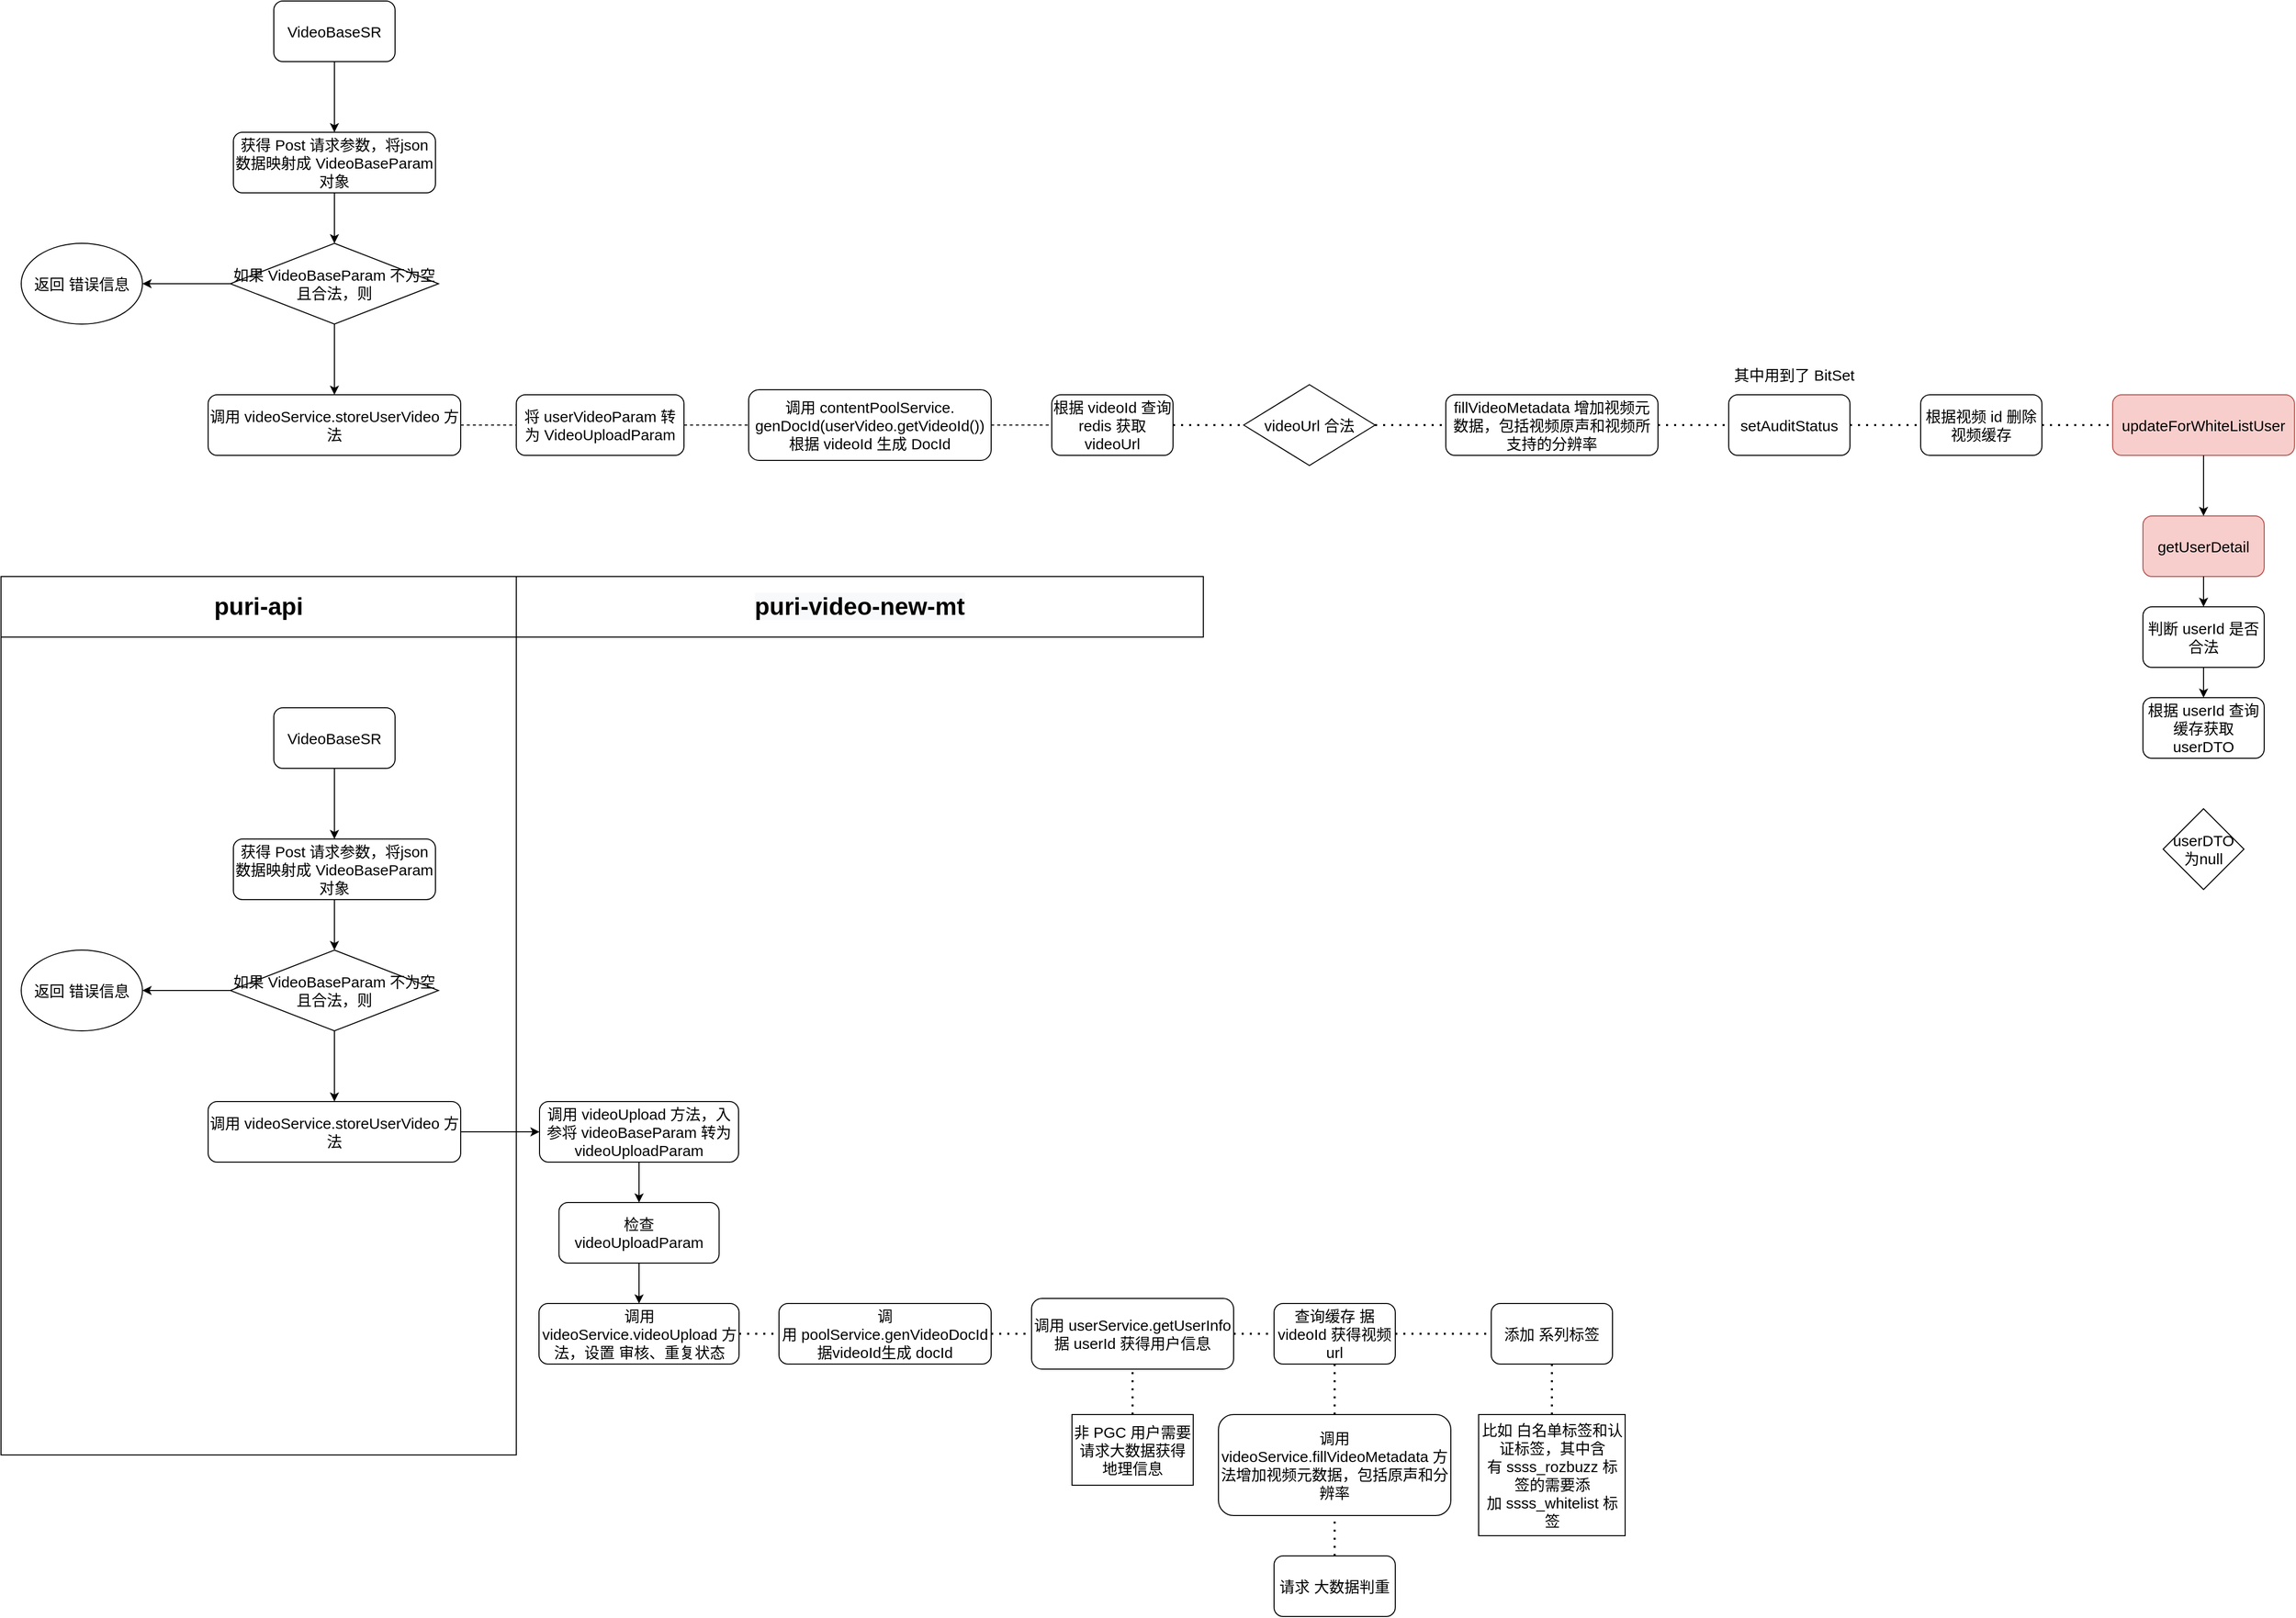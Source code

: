 <mxfile version="14.9.6" type="github">
  <diagram id="a6OnzV1Ndyk_DHkABWHQ" name="第 1 页">
    <mxGraphModel dx="1865" dy="652" grid="1" gridSize="10" guides="1" tooltips="1" connect="1" arrows="1" fold="1" page="1" pageScale="1" pageWidth="827" pageHeight="1169" math="0" shadow="0">
      <root>
        <mxCell id="0" />
        <mxCell id="1" parent="0" />
        <mxCell id="Qp-zmMEZd6aNc9Hle5iR-2" value="" style="rounded=0;whiteSpace=wrap;html=1;fontSize=15;" vertex="1" parent="1">
          <mxGeometry x="-120" y="690" width="510" height="810" as="geometry" />
        </mxCell>
        <mxCell id="ii8zYGcmFe8xObhYAkSk-1" value="VideoBaseSR" style="rounded=1;whiteSpace=wrap;html=1;fontSize=15;" parent="1" vertex="1">
          <mxGeometry x="150" y="60" width="120" height="60" as="geometry" />
        </mxCell>
        <mxCell id="ii8zYGcmFe8xObhYAkSk-2" value="获得 Post 请求参数，将json数据映射成&amp;nbsp;VideoBaseParam 对象" style="rounded=1;whiteSpace=wrap;html=1;fontSize=15;" parent="1" vertex="1">
          <mxGeometry x="110" y="190" width="200" height="60" as="geometry" />
        </mxCell>
        <mxCell id="ii8zYGcmFe8xObhYAkSk-4" value="调用&amp;nbsp;videoService.storeUserVideo 方法" style="rounded=1;whiteSpace=wrap;html=1;fontSize=15;" parent="1" vertex="1">
          <mxGeometry x="85" y="450" width="250" height="60" as="geometry" />
        </mxCell>
        <mxCell id="ii8zYGcmFe8xObhYAkSk-5" value="&lt;span&gt;如果&amp;nbsp;VideoBaseParam 不为空且合法，则&lt;/span&gt;" style="rhombus;whiteSpace=wrap;html=1;fontSize=15;" parent="1" vertex="1">
          <mxGeometry x="107" y="300" width="206" height="80" as="geometry" />
        </mxCell>
        <mxCell id="ii8zYGcmFe8xObhYAkSk-6" value="" style="endArrow=classic;html=1;fontSize=15;exitX=0.5;exitY=1;exitDx=0;exitDy=0;entryX=0.5;entryY=0;entryDx=0;entryDy=0;" parent="1" source="ii8zYGcmFe8xObhYAkSk-1" target="ii8zYGcmFe8xObhYAkSk-2" edge="1">
          <mxGeometry width="50" height="50" relative="1" as="geometry">
            <mxPoint x="230" y="170" as="sourcePoint" />
            <mxPoint x="460" y="100" as="targetPoint" />
          </mxGeometry>
        </mxCell>
        <mxCell id="ii8zYGcmFe8xObhYAkSk-7" value="" style="endArrow=classic;html=1;fontSize=15;exitX=0.5;exitY=1;exitDx=0;exitDy=0;entryX=0.5;entryY=0;entryDx=0;entryDy=0;" parent="1" source="ii8zYGcmFe8xObhYAkSk-2" target="ii8zYGcmFe8xObhYAkSk-5" edge="1">
          <mxGeometry width="50" height="50" relative="1" as="geometry">
            <mxPoint x="500" y="350" as="sourcePoint" />
            <mxPoint x="550" y="300" as="targetPoint" />
          </mxGeometry>
        </mxCell>
        <mxCell id="ii8zYGcmFe8xObhYAkSk-8" value="" style="endArrow=classic;html=1;fontSize=15;exitX=0.5;exitY=1;exitDx=0;exitDy=0;entryX=0.5;entryY=0;entryDx=0;entryDy=0;" parent="1" source="ii8zYGcmFe8xObhYAkSk-5" target="ii8zYGcmFe8xObhYAkSk-4" edge="1">
          <mxGeometry width="50" height="50" relative="1" as="geometry">
            <mxPoint x="320" y="410" as="sourcePoint" />
            <mxPoint x="370" y="360" as="targetPoint" />
          </mxGeometry>
        </mxCell>
        <mxCell id="ii8zYGcmFe8xObhYAkSk-9" value="" style="endArrow=classic;html=1;fontSize=15;exitX=0;exitY=0.5;exitDx=0;exitDy=0;" parent="1" source="ii8zYGcmFe8xObhYAkSk-5" edge="1">
          <mxGeometry width="50" height="50" relative="1" as="geometry">
            <mxPoint x="420" y="300" as="sourcePoint" />
            <mxPoint x="20" y="340" as="targetPoint" />
          </mxGeometry>
        </mxCell>
        <mxCell id="ii8zYGcmFe8xObhYAkSk-11" value="返回 错误信息" style="ellipse;whiteSpace=wrap;html=1;fontSize=15;" parent="1" vertex="1">
          <mxGeometry x="-100" y="300" width="120" height="80" as="geometry" />
        </mxCell>
        <mxCell id="ii8zYGcmFe8xObhYAkSk-12" value="将&amp;nbsp;userVideoParam 转为&amp;nbsp;VideoUploadParam" style="rounded=1;whiteSpace=wrap;html=1;fontSize=15;" parent="1" vertex="1">
          <mxGeometry x="390" y="450" width="166" height="60" as="geometry" />
        </mxCell>
        <mxCell id="ii8zYGcmFe8xObhYAkSk-14" value="调用&amp;nbsp;contentPoolService.&lt;br&gt;genDocId(userVideo.getVideoId())根据 videoId 生成 DocId" style="rounded=1;whiteSpace=wrap;html=1;fontSize=15;" parent="1" vertex="1">
          <mxGeometry x="620" y="445" width="240" height="70" as="geometry" />
        </mxCell>
        <mxCell id="ii8zYGcmFe8xObhYAkSk-15" value="根据 videoId 查询redis 获取 videoUrl" style="rounded=1;whiteSpace=wrap;html=1;fontSize=15;" parent="1" vertex="1">
          <mxGeometry x="920" y="450" width="120" height="60" as="geometry" />
        </mxCell>
        <mxCell id="ii8zYGcmFe8xObhYAkSk-16" value="videoUrl 合法" style="rhombus;whiteSpace=wrap;html=1;fontSize=15;" parent="1" vertex="1">
          <mxGeometry x="1110" y="440" width="130" height="80" as="geometry" />
        </mxCell>
        <mxCell id="ii8zYGcmFe8xObhYAkSk-17" value="" style="endArrow=none;dashed=1;html=1;fontSize=15;exitX=1;exitY=0.5;exitDx=0;exitDy=0;entryX=0;entryY=0.5;entryDx=0;entryDy=0;" parent="1" source="ii8zYGcmFe8xObhYAkSk-4" target="ii8zYGcmFe8xObhYAkSk-12" edge="1">
          <mxGeometry width="50" height="50" relative="1" as="geometry">
            <mxPoint x="320" y="610" as="sourcePoint" />
            <mxPoint x="370" y="560" as="targetPoint" />
          </mxGeometry>
        </mxCell>
        <mxCell id="ii8zYGcmFe8xObhYAkSk-18" value="" style="endArrow=none;dashed=1;html=1;fontSize=15;exitX=1;exitY=0.5;exitDx=0;exitDy=0;entryX=0;entryY=0.5;entryDx=0;entryDy=0;" parent="1" source="ii8zYGcmFe8xObhYAkSk-12" target="ii8zYGcmFe8xObhYAkSk-14" edge="1">
          <mxGeometry width="50" height="50" relative="1" as="geometry">
            <mxPoint x="570" y="410" as="sourcePoint" />
            <mxPoint x="620" y="360" as="targetPoint" />
          </mxGeometry>
        </mxCell>
        <mxCell id="ii8zYGcmFe8xObhYAkSk-19" value="" style="endArrow=none;dashed=1;html=1;fontSize=15;exitX=1;exitY=0.5;exitDx=0;exitDy=0;entryX=0;entryY=0.5;entryDx=0;entryDy=0;" parent="1" source="ii8zYGcmFe8xObhYAkSk-14" target="ii8zYGcmFe8xObhYAkSk-15" edge="1">
          <mxGeometry width="50" height="50" relative="1" as="geometry">
            <mxPoint x="880" y="430" as="sourcePoint" />
            <mxPoint x="930" y="380" as="targetPoint" />
          </mxGeometry>
        </mxCell>
        <mxCell id="ii8zYGcmFe8xObhYAkSk-20" value="" style="endArrow=none;dashed=1;html=1;dashPattern=1 3;strokeWidth=2;fontSize=15;exitX=1;exitY=0.5;exitDx=0;exitDy=0;entryX=0;entryY=0.5;entryDx=0;entryDy=0;" parent="1" source="ii8zYGcmFe8xObhYAkSk-15" target="ii8zYGcmFe8xObhYAkSk-16" edge="1">
          <mxGeometry width="50" height="50" relative="1" as="geometry">
            <mxPoint x="1040" y="440" as="sourcePoint" />
            <mxPoint x="1090" y="390" as="targetPoint" />
          </mxGeometry>
        </mxCell>
        <mxCell id="ii8zYGcmFe8xObhYAkSk-21" value="fillVideoMetadata 增加视频元数据，包括视频原声和视频所支持的分辨率" style="rounded=1;whiteSpace=wrap;html=1;fontSize=15;" parent="1" vertex="1">
          <mxGeometry x="1310" y="450" width="210" height="60" as="geometry" />
        </mxCell>
        <mxCell id="ii8zYGcmFe8xObhYAkSk-22" value="setAuditStatus" style="rounded=1;whiteSpace=wrap;html=1;fontSize=15;" parent="1" vertex="1">
          <mxGeometry x="1590" y="450" width="120" height="60" as="geometry" />
        </mxCell>
        <mxCell id="ii8zYGcmFe8xObhYAkSk-23" value="其中用到了 BitSet" style="text;html=1;strokeColor=none;fillColor=none;align=center;verticalAlign=middle;whiteSpace=wrap;rounded=0;fontSize=15;" parent="1" vertex="1">
          <mxGeometry x="1590" y="420" width="130" height="20" as="geometry" />
        </mxCell>
        <mxCell id="ii8zYGcmFe8xObhYAkSk-25" value="根据视频 id 删除视频缓存" style="rounded=1;whiteSpace=wrap;html=1;fontSize=15;" parent="1" vertex="1">
          <mxGeometry x="1780" y="450" width="120" height="60" as="geometry" />
        </mxCell>
        <mxCell id="ii8zYGcmFe8xObhYAkSk-26" value="updateForWhiteListUser" style="rounded=1;whiteSpace=wrap;html=1;fontSize=15;fillColor=#f8cecc;strokeColor=#b85450;" parent="1" vertex="1">
          <mxGeometry x="1970" y="450" width="180" height="60" as="geometry" />
        </mxCell>
        <mxCell id="ii8zYGcmFe8xObhYAkSk-29" value="getUserDetail" style="rounded=1;whiteSpace=wrap;html=1;fontSize=15;fillColor=#f8cecc;strokeColor=#b85450;" parent="1" vertex="1">
          <mxGeometry x="2000" y="570" width="120" height="60" as="geometry" />
        </mxCell>
        <mxCell id="ii8zYGcmFe8xObhYAkSk-30" value="判断 userId 是否合法" style="rounded=1;whiteSpace=wrap;html=1;fontSize=15;" parent="1" vertex="1">
          <mxGeometry x="2000" y="660" width="120" height="60" as="geometry" />
        </mxCell>
        <mxCell id="ii8zYGcmFe8xObhYAkSk-31" value="根据 userId 查询缓存获取 userDTO" style="rounded=1;whiteSpace=wrap;html=1;fontSize=15;" parent="1" vertex="1">
          <mxGeometry x="2000" y="750" width="120" height="60" as="geometry" />
        </mxCell>
        <mxCell id="ii8zYGcmFe8xObhYAkSk-32" value="" style="endArrow=none;dashed=1;html=1;dashPattern=1 3;strokeWidth=2;fontSize=15;exitX=1;exitY=0.5;exitDx=0;exitDy=0;entryX=0;entryY=0.5;entryDx=0;entryDy=0;" parent="1" source="ii8zYGcmFe8xObhYAkSk-22" target="ii8zYGcmFe8xObhYAkSk-25" edge="1">
          <mxGeometry width="50" height="50" relative="1" as="geometry">
            <mxPoint x="1740" y="610" as="sourcePoint" />
            <mxPoint x="1790" y="560" as="targetPoint" />
          </mxGeometry>
        </mxCell>
        <mxCell id="ii8zYGcmFe8xObhYAkSk-33" value="" style="endArrow=none;dashed=1;html=1;dashPattern=1 3;strokeWidth=2;fontSize=15;exitX=1;exitY=0.5;exitDx=0;exitDy=0;" parent="1" source="ii8zYGcmFe8xObhYAkSk-21" target="ii8zYGcmFe8xObhYAkSk-22" edge="1">
          <mxGeometry width="50" height="50" relative="1" as="geometry">
            <mxPoint x="1490" y="580" as="sourcePoint" />
            <mxPoint x="1540" y="530" as="targetPoint" />
          </mxGeometry>
        </mxCell>
        <mxCell id="ii8zYGcmFe8xObhYAkSk-34" value="" style="endArrow=none;dashed=1;html=1;dashPattern=1 3;strokeWidth=2;fontSize=15;exitX=1;exitY=0.5;exitDx=0;exitDy=0;entryX=0;entryY=0.5;entryDx=0;entryDy=0;" parent="1" source="ii8zYGcmFe8xObhYAkSk-16" target="ii8zYGcmFe8xObhYAkSk-21" edge="1">
          <mxGeometry width="50" height="50" relative="1" as="geometry">
            <mxPoint x="1280" y="590" as="sourcePoint" />
            <mxPoint x="1330" y="540" as="targetPoint" />
          </mxGeometry>
        </mxCell>
        <mxCell id="ii8zYGcmFe8xObhYAkSk-35" value="" style="endArrow=none;dashed=1;html=1;dashPattern=1 3;strokeWidth=2;fontSize=15;exitX=1;exitY=0.5;exitDx=0;exitDy=0;entryX=0;entryY=0.5;entryDx=0;entryDy=0;" parent="1" source="ii8zYGcmFe8xObhYAkSk-25" target="ii8zYGcmFe8xObhYAkSk-26" edge="1">
          <mxGeometry width="50" height="50" relative="1" as="geometry">
            <mxPoint x="1810" y="600" as="sourcePoint" />
            <mxPoint x="1860" y="550" as="targetPoint" />
          </mxGeometry>
        </mxCell>
        <mxCell id="ii8zYGcmFe8xObhYAkSk-38" value="" style="endArrow=classic;html=1;fontSize=15;exitX=0.5;exitY=1;exitDx=0;exitDy=0;entryX=0.5;entryY=0;entryDx=0;entryDy=0;" parent="1" source="ii8zYGcmFe8xObhYAkSk-26" target="ii8zYGcmFe8xObhYAkSk-29" edge="1">
          <mxGeometry width="50" height="50" relative="1" as="geometry">
            <mxPoint x="1920" y="610" as="sourcePoint" />
            <mxPoint x="1970" y="560" as="targetPoint" />
          </mxGeometry>
        </mxCell>
        <mxCell id="ii8zYGcmFe8xObhYAkSk-39" value="" style="endArrow=classic;html=1;fontSize=15;exitX=0.5;exitY=1;exitDx=0;exitDy=0;entryX=0.5;entryY=0;entryDx=0;entryDy=0;" parent="1" source="ii8zYGcmFe8xObhYAkSk-29" target="ii8zYGcmFe8xObhYAkSk-30" edge="1">
          <mxGeometry width="50" height="50" relative="1" as="geometry">
            <mxPoint x="1880" y="640" as="sourcePoint" />
            <mxPoint x="1930" y="590" as="targetPoint" />
          </mxGeometry>
        </mxCell>
        <mxCell id="ii8zYGcmFe8xObhYAkSk-40" value="" style="endArrow=classic;html=1;fontSize=15;exitX=0.5;exitY=1;exitDx=0;exitDy=0;entryX=0.5;entryY=0;entryDx=0;entryDy=0;" parent="1" source="ii8zYGcmFe8xObhYAkSk-30" target="ii8zYGcmFe8xObhYAkSk-31" edge="1">
          <mxGeometry width="50" height="50" relative="1" as="geometry">
            <mxPoint x="1880" y="670" as="sourcePoint" />
            <mxPoint x="1930" y="620" as="targetPoint" />
          </mxGeometry>
        </mxCell>
        <mxCell id="ii8zYGcmFe8xObhYAkSk-41" value="userDTO 为null" style="rhombus;whiteSpace=wrap;html=1;fontSize=15;" parent="1" vertex="1">
          <mxGeometry x="2020" y="860" width="80" height="80" as="geometry" />
        </mxCell>
        <mxCell id="U-K7W_-wxtddjvLADjQt-1" value="VideoBaseSR" style="rounded=1;whiteSpace=wrap;html=1;fontSize=15;" parent="1" vertex="1">
          <mxGeometry x="150" y="760" width="120" height="60" as="geometry" />
        </mxCell>
        <mxCell id="U-K7W_-wxtddjvLADjQt-2" value="获得 Post 请求参数，将json数据映射成&amp;nbsp;VideoBaseParam 对象" style="rounded=1;whiteSpace=wrap;html=1;fontSize=15;" parent="1" vertex="1">
          <mxGeometry x="110" y="890" width="200" height="60" as="geometry" />
        </mxCell>
        <mxCell id="U-K7W_-wxtddjvLADjQt-3" value="调用&amp;nbsp;videoService.storeUserVideo 方法" style="rounded=1;whiteSpace=wrap;html=1;fontSize=15;" parent="1" vertex="1">
          <mxGeometry x="85" y="1150" width="250" height="60" as="geometry" />
        </mxCell>
        <mxCell id="U-K7W_-wxtddjvLADjQt-4" value="&lt;span&gt;如果&amp;nbsp;VideoBaseParam 不为空且合法，则&lt;/span&gt;" style="rhombus;whiteSpace=wrap;html=1;fontSize=15;" parent="1" vertex="1">
          <mxGeometry x="107" y="1000" width="206" height="80" as="geometry" />
        </mxCell>
        <mxCell id="U-K7W_-wxtddjvLADjQt-5" value="" style="endArrow=classic;html=1;fontSize=15;exitX=0.5;exitY=1;exitDx=0;exitDy=0;entryX=0.5;entryY=0;entryDx=0;entryDy=0;" parent="1" source="U-K7W_-wxtddjvLADjQt-1" target="U-K7W_-wxtddjvLADjQt-2" edge="1">
          <mxGeometry width="50" height="50" relative="1" as="geometry">
            <mxPoint x="230" y="870" as="sourcePoint" />
            <mxPoint x="460" y="800" as="targetPoint" />
          </mxGeometry>
        </mxCell>
        <mxCell id="U-K7W_-wxtddjvLADjQt-6" value="" style="endArrow=classic;html=1;fontSize=15;exitX=0.5;exitY=1;exitDx=0;exitDy=0;entryX=0.5;entryY=0;entryDx=0;entryDy=0;" parent="1" source="U-K7W_-wxtddjvLADjQt-2" target="U-K7W_-wxtddjvLADjQt-4" edge="1">
          <mxGeometry width="50" height="50" relative="1" as="geometry">
            <mxPoint x="500" y="1050" as="sourcePoint" />
            <mxPoint x="550" y="1000" as="targetPoint" />
          </mxGeometry>
        </mxCell>
        <mxCell id="U-K7W_-wxtddjvLADjQt-7" value="" style="endArrow=classic;html=1;fontSize=15;exitX=0.5;exitY=1;exitDx=0;exitDy=0;entryX=0.5;entryY=0;entryDx=0;entryDy=0;" parent="1" source="U-K7W_-wxtddjvLADjQt-4" target="U-K7W_-wxtddjvLADjQt-3" edge="1">
          <mxGeometry width="50" height="50" relative="1" as="geometry">
            <mxPoint x="320" y="1110" as="sourcePoint" />
            <mxPoint x="370" y="1060" as="targetPoint" />
          </mxGeometry>
        </mxCell>
        <mxCell id="U-K7W_-wxtddjvLADjQt-8" value="" style="endArrow=classic;html=1;fontSize=15;exitX=0;exitY=0.5;exitDx=0;exitDy=0;" parent="1" source="U-K7W_-wxtddjvLADjQt-4" edge="1">
          <mxGeometry width="50" height="50" relative="1" as="geometry">
            <mxPoint x="420" y="1000" as="sourcePoint" />
            <mxPoint x="20" y="1040" as="targetPoint" />
          </mxGeometry>
        </mxCell>
        <mxCell id="U-K7W_-wxtddjvLADjQt-9" value="返回 错误信息" style="ellipse;whiteSpace=wrap;html=1;fontSize=15;" parent="1" vertex="1">
          <mxGeometry x="-100" y="1000" width="120" height="80" as="geometry" />
        </mxCell>
        <mxCell id="Qp-zmMEZd6aNc9Hle5iR-1" value="调用 videoUpload 方法，入参将 videoBaseParam 转为 videoUploadParam" style="rounded=1;whiteSpace=wrap;html=1;fontSize=15;" vertex="1" parent="1">
          <mxGeometry x="413" y="1150" width="197" height="60" as="geometry" />
        </mxCell>
        <mxCell id="Qp-zmMEZd6aNc9Hle5iR-3" value="检查 videoUploadParam" style="rounded=1;whiteSpace=wrap;html=1;fontSize=15;" vertex="1" parent="1">
          <mxGeometry x="432.25" y="1250" width="158.5" height="60" as="geometry" />
        </mxCell>
        <mxCell id="Qp-zmMEZd6aNc9Hle5iR-4" value="调用 videoService.videoUpload 方法，设置 审核、重复状态" style="rounded=1;whiteSpace=wrap;html=1;fontSize=15;" vertex="1" parent="1">
          <mxGeometry x="412.5" y="1350" width="198" height="60" as="geometry" />
        </mxCell>
        <mxCell id="Qp-zmMEZd6aNc9Hle5iR-5" value="调用&amp;nbsp;poolService.genVideoDocId 据videoId生成 docId" style="rounded=1;whiteSpace=wrap;html=1;fontSize=15;" vertex="1" parent="1">
          <mxGeometry x="650" y="1350" width="210" height="60" as="geometry" />
        </mxCell>
        <mxCell id="Qp-zmMEZd6aNc9Hle5iR-7" value="调用&amp;nbsp;userService.getUserInfo 据 userId 获得用户信息" style="rounded=1;whiteSpace=wrap;html=1;fontSize=15;" vertex="1" parent="1">
          <mxGeometry x="900" y="1345" width="200" height="70" as="geometry" />
        </mxCell>
        <mxCell id="Qp-zmMEZd6aNc9Hle5iR-8" value="非 PGC 用户需要请求大数据获得地理信息" style="rounded=0;whiteSpace=wrap;html=1;fontSize=15;" vertex="1" parent="1">
          <mxGeometry x="940" y="1460" width="120" height="70" as="geometry" />
        </mxCell>
        <mxCell id="Qp-zmMEZd6aNc9Hle5iR-9" value="" style="endArrow=classic;html=1;fontSize=15;exitX=1;exitY=0.5;exitDx=0;exitDy=0;entryX=0;entryY=0.5;entryDx=0;entryDy=0;" edge="1" parent="1" source="U-K7W_-wxtddjvLADjQt-3" target="Qp-zmMEZd6aNc9Hle5iR-1">
          <mxGeometry width="50" height="50" relative="1" as="geometry">
            <mxPoint x="440" y="1140" as="sourcePoint" />
            <mxPoint x="490" y="1090" as="targetPoint" />
          </mxGeometry>
        </mxCell>
        <mxCell id="Qp-zmMEZd6aNc9Hle5iR-10" value="" style="endArrow=classic;html=1;fontSize=15;exitX=0.5;exitY=1;exitDx=0;exitDy=0;entryX=0.5;entryY=0;entryDx=0;entryDy=0;" edge="1" parent="1" source="Qp-zmMEZd6aNc9Hle5iR-1" target="Qp-zmMEZd6aNc9Hle5iR-3">
          <mxGeometry width="50" height="50" relative="1" as="geometry">
            <mxPoint x="750" y="1250" as="sourcePoint" />
            <mxPoint x="800" y="1200" as="targetPoint" />
          </mxGeometry>
        </mxCell>
        <mxCell id="Qp-zmMEZd6aNc9Hle5iR-11" value="" style="endArrow=classic;html=1;fontSize=15;exitX=0.5;exitY=1;exitDx=0;exitDy=0;entryX=0.5;entryY=0;entryDx=0;entryDy=0;" edge="1" parent="1" source="Qp-zmMEZd6aNc9Hle5iR-3" target="Qp-zmMEZd6aNc9Hle5iR-4">
          <mxGeometry width="50" height="50" relative="1" as="geometry">
            <mxPoint x="700" y="1290" as="sourcePoint" />
            <mxPoint x="750" y="1240" as="targetPoint" />
          </mxGeometry>
        </mxCell>
        <mxCell id="Qp-zmMEZd6aNc9Hle5iR-16" value="" style="endArrow=none;dashed=1;html=1;dashPattern=1 3;strokeWidth=2;fontSize=15;exitX=1;exitY=0.5;exitDx=0;exitDy=0;entryX=0;entryY=0.5;entryDx=0;entryDy=0;" edge="1" parent="1" source="Qp-zmMEZd6aNc9Hle5iR-4" target="Qp-zmMEZd6aNc9Hle5iR-5">
          <mxGeometry width="50" height="50" relative="1" as="geometry">
            <mxPoint x="630" y="1500" as="sourcePoint" />
            <mxPoint x="680" y="1450" as="targetPoint" />
          </mxGeometry>
        </mxCell>
        <mxCell id="Qp-zmMEZd6aNc9Hle5iR-17" value="" style="endArrow=none;dashed=1;html=1;dashPattern=1 3;strokeWidth=2;fontSize=15;exitX=1;exitY=0.5;exitDx=0;exitDy=0;entryX=0;entryY=0.5;entryDx=0;entryDy=0;" edge="1" parent="1" source="Qp-zmMEZd6aNc9Hle5iR-5" target="Qp-zmMEZd6aNc9Hle5iR-7">
          <mxGeometry width="50" height="50" relative="1" as="geometry">
            <mxPoint x="840" y="1490" as="sourcePoint" />
            <mxPoint x="890" y="1440" as="targetPoint" />
          </mxGeometry>
        </mxCell>
        <mxCell id="Qp-zmMEZd6aNc9Hle5iR-18" value="" style="endArrow=none;dashed=1;html=1;dashPattern=1 3;strokeWidth=2;fontSize=15;entryX=0.5;entryY=1;entryDx=0;entryDy=0;exitX=0.5;exitY=0;exitDx=0;exitDy=0;" edge="1" parent="1" source="Qp-zmMEZd6aNc9Hle5iR-8" target="Qp-zmMEZd6aNc9Hle5iR-7">
          <mxGeometry width="50" height="50" relative="1" as="geometry">
            <mxPoint x="810" y="1510" as="sourcePoint" />
            <mxPoint x="860" y="1460" as="targetPoint" />
          </mxGeometry>
        </mxCell>
        <mxCell id="Qp-zmMEZd6aNc9Hle5iR-19" value="puri-api" style="rounded=0;whiteSpace=wrap;html=1;fontSize=24;fontStyle=1" vertex="1" parent="1">
          <mxGeometry x="-120" y="630" width="510" height="60" as="geometry" />
        </mxCell>
        <mxCell id="Qp-zmMEZd6aNc9Hle5iR-20" value="查询缓存 据 videoId 获得视频url" style="rounded=1;whiteSpace=wrap;html=1;fontSize=15;" vertex="1" parent="1">
          <mxGeometry x="1140" y="1350" width="120" height="60" as="geometry" />
        </mxCell>
        <mxCell id="Qp-zmMEZd6aNc9Hle5iR-21" value="调用 videoService.fillVideoMetadata 方法增加视频元数据，包括原声和分辨率" style="rounded=1;whiteSpace=wrap;html=1;fontSize=15;" vertex="1" parent="1">
          <mxGeometry x="1085" y="1460" width="230" height="100" as="geometry" />
        </mxCell>
        <mxCell id="Qp-zmMEZd6aNc9Hle5iR-22" value="请求 大数据判重" style="rounded=1;whiteSpace=wrap;html=1;fontSize=15;" vertex="1" parent="1">
          <mxGeometry x="1140" y="1600" width="120" height="60" as="geometry" />
        </mxCell>
        <mxCell id="Qp-zmMEZd6aNc9Hle5iR-23" value="添加 系列标签" style="rounded=1;whiteSpace=wrap;html=1;fontSize=15;" vertex="1" parent="1">
          <mxGeometry x="1355" y="1350" width="120" height="60" as="geometry" />
        </mxCell>
        <mxCell id="Qp-zmMEZd6aNc9Hle5iR-24" value="" style="endArrow=none;dashed=1;html=1;dashPattern=1 3;strokeWidth=2;fontSize=15;exitX=1;exitY=0.5;exitDx=0;exitDy=0;entryX=0;entryY=0.5;entryDx=0;entryDy=0;" edge="1" parent="1" source="Qp-zmMEZd6aNc9Hle5iR-7" target="Qp-zmMEZd6aNc9Hle5iR-20">
          <mxGeometry width="50" height="50" relative="1" as="geometry">
            <mxPoint x="1110" y="1300" as="sourcePoint" />
            <mxPoint x="1160" y="1250" as="targetPoint" />
          </mxGeometry>
        </mxCell>
        <mxCell id="Qp-zmMEZd6aNc9Hle5iR-25" value="" style="endArrow=none;dashed=1;html=1;dashPattern=1 3;strokeWidth=2;fontSize=15;exitX=1;exitY=0.5;exitDx=0;exitDy=0;entryX=0;entryY=0.5;entryDx=0;entryDy=0;" edge="1" parent="1" source="Qp-zmMEZd6aNc9Hle5iR-20" target="Qp-zmMEZd6aNc9Hle5iR-23">
          <mxGeometry width="50" height="50" relative="1" as="geometry">
            <mxPoint x="1280" y="1340" as="sourcePoint" />
            <mxPoint x="1330" y="1290" as="targetPoint" />
          </mxGeometry>
        </mxCell>
        <mxCell id="Qp-zmMEZd6aNc9Hle5iR-26" value="" style="endArrow=none;dashed=1;html=1;dashPattern=1 3;strokeWidth=2;fontSize=15;exitX=0.5;exitY=1;exitDx=0;exitDy=0;entryX=0.5;entryY=0;entryDx=0;entryDy=0;" edge="1" parent="1" source="Qp-zmMEZd6aNc9Hle5iR-20" target="Qp-zmMEZd6aNc9Hle5iR-21">
          <mxGeometry width="50" height="50" relative="1" as="geometry">
            <mxPoint x="1450" y="1550" as="sourcePoint" />
            <mxPoint x="1500" y="1500" as="targetPoint" />
          </mxGeometry>
        </mxCell>
        <mxCell id="Qp-zmMEZd6aNc9Hle5iR-27" value="" style="endArrow=none;dashed=1;html=1;dashPattern=1 3;strokeWidth=2;fontSize=15;entryX=0.5;entryY=1;entryDx=0;entryDy=0;exitX=0.5;exitY=0;exitDx=0;exitDy=0;" edge="1" parent="1" source="Qp-zmMEZd6aNc9Hle5iR-22" target="Qp-zmMEZd6aNc9Hle5iR-21">
          <mxGeometry width="50" height="50" relative="1" as="geometry">
            <mxPoint x="1020" y="1640" as="sourcePoint" />
            <mxPoint x="1070" y="1590" as="targetPoint" />
          </mxGeometry>
        </mxCell>
        <mxCell id="Qp-zmMEZd6aNc9Hle5iR-28" value="&lt;span style=&quot;color: rgb(0 , 0 , 0) ; font-family: &amp;#34;helvetica&amp;#34; ; font-size: 24px ; font-style: normal ; font-weight: 700 ; letter-spacing: normal ; text-align: center ; text-indent: 0px ; text-transform: none ; word-spacing: 0px ; background-color: rgb(248 , 249 , 250) ; display: inline ; float: none&quot;&gt;puri-video-new-mt&lt;/span&gt;" style="rounded=0;whiteSpace=wrap;html=1;fontSize=15;" vertex="1" parent="1">
          <mxGeometry x="390" y="630" width="680" height="60" as="geometry" />
        </mxCell>
        <mxCell id="Qp-zmMEZd6aNc9Hle5iR-29" value="比如 白名单标签和认证标签，其中含有&amp;nbsp;ssss_rozbuzz 标签的需要添加&amp;nbsp;ssss_whitelist 标签" style="rounded=0;whiteSpace=wrap;html=1;fontSize=15;" vertex="1" parent="1">
          <mxGeometry x="1342.5" y="1460" width="145" height="120" as="geometry" />
        </mxCell>
        <mxCell id="Qp-zmMEZd6aNc9Hle5iR-30" value="" style="endArrow=none;dashed=1;html=1;dashPattern=1 3;strokeWidth=2;fontSize=15;exitX=0.5;exitY=1;exitDx=0;exitDy=0;entryX=0.5;entryY=0;entryDx=0;entryDy=0;" edge="1" parent="1" source="Qp-zmMEZd6aNc9Hle5iR-23" target="Qp-zmMEZd6aNc9Hle5iR-29">
          <mxGeometry width="50" height="50" relative="1" as="geometry">
            <mxPoint x="1400" y="1290" as="sourcePoint" />
            <mxPoint x="1450" y="1240" as="targetPoint" />
          </mxGeometry>
        </mxCell>
      </root>
    </mxGraphModel>
  </diagram>
</mxfile>
